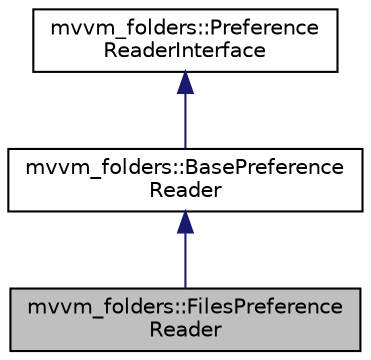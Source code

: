 digraph "mvvm_folders::FilesPreferenceReader"
{
 // LATEX_PDF_SIZE
  edge [fontname="Helvetica",fontsize="10",labelfontname="Helvetica",labelfontsize="10"];
  node [fontname="Helvetica",fontsize="10",shape=record];
  Node1 [label="mvvm_folders::FilesPreference\lReader",height=0.2,width=0.4,color="black", fillcolor="grey75", style="filled", fontcolor="black",tooltip=" "];
  Node2 -> Node1 [dir="back",color="midnightblue",fontsize="10",style="solid",fontname="Helvetica"];
  Node2 [label="mvvm_folders::BasePreference\lReader",height=0.2,width=0.4,color="black", fillcolor="white", style="filled",URL="$classmvvm__folders_1_1_base_preference_reader.html",tooltip=" "];
  Node3 -> Node2 [dir="back",color="midnightblue",fontsize="10",style="solid",fontname="Helvetica"];
  Node3 [label="mvvm_folders::Preference\lReaderInterface",height=0.2,width=0.4,color="black", fillcolor="white", style="filled",URL="$classmvvm__folders_1_1_preference_reader_interface.html",tooltip=" "];
}

